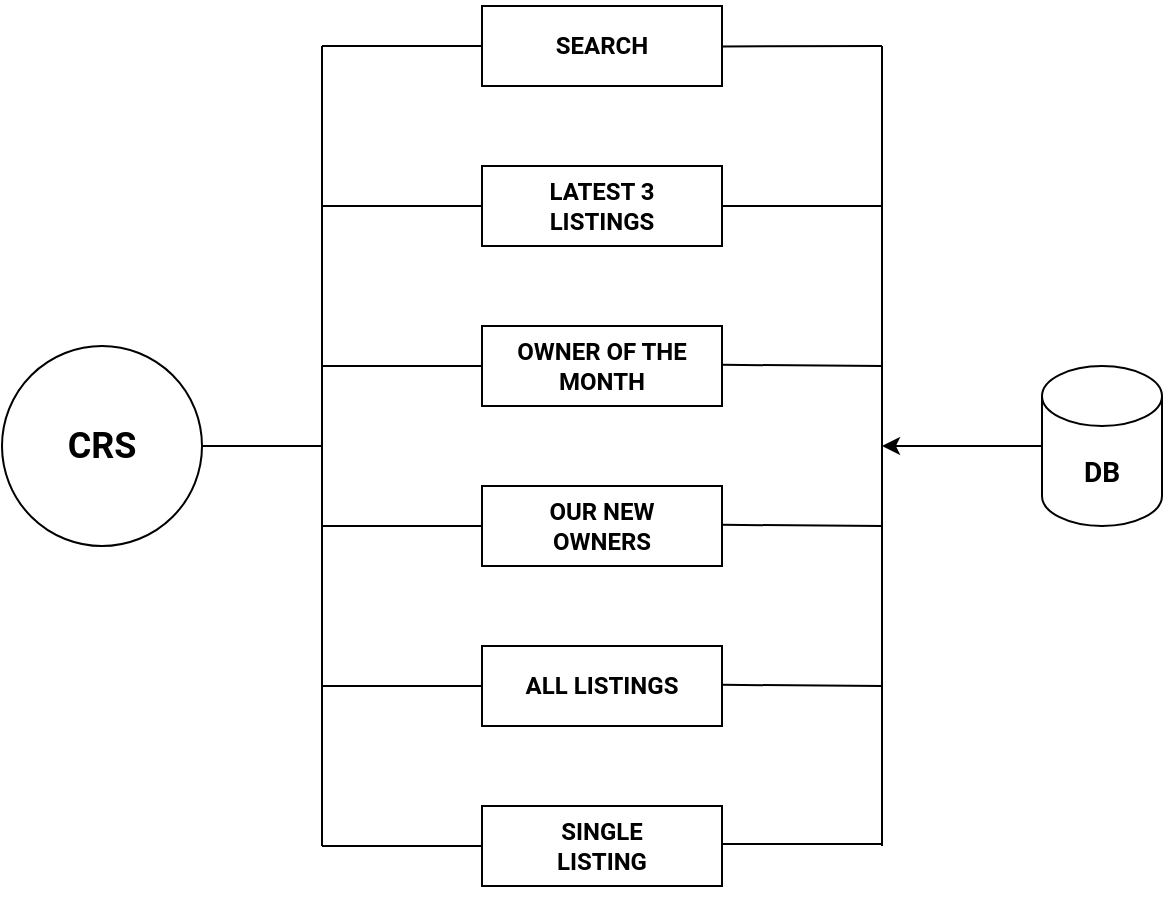 <mxfile version="15.2.9" type="github">
  <diagram name="Page-1" id="90a13364-a465-7bf4-72fc-28e22215d7a0">
    <mxGraphModel dx="1038" dy="579" grid="1" gridSize="10" guides="1" tooltips="1" connect="1" arrows="1" fold="1" page="1" pageScale="1.5" pageWidth="1169" pageHeight="826" background="none" math="0" shadow="0">
      <root>
        <mxCell id="0" style=";html=1;" />
        <mxCell id="1" style=";html=1;" parent="0" />
        <mxCell id="_ACVbjb4rTPhQJA2rkIT-1" value="&lt;h2&gt;&lt;font face=&quot;roboto&quot; data-font-src=&quot;https://fonts.googleapis.com/css?family=roboto&quot;&gt;CRS&lt;/font&gt;&lt;/h2&gt;" style="ellipse;whiteSpace=wrap;html=1;aspect=fixed;" vertex="1" parent="1">
          <mxGeometry x="480" y="350" width="100" height="100" as="geometry" />
        </mxCell>
        <mxCell id="_ACVbjb4rTPhQJA2rkIT-3" value="" style="endArrow=none;html=1;" edge="1" parent="1">
          <mxGeometry width="50" height="50" relative="1" as="geometry">
            <mxPoint x="580" y="400" as="sourcePoint" />
            <mxPoint x="640" y="400" as="targetPoint" />
          </mxGeometry>
        </mxCell>
        <mxCell id="_ACVbjb4rTPhQJA2rkIT-4" value="" style="endArrow=none;html=1;" edge="1" parent="1">
          <mxGeometry width="50" height="50" relative="1" as="geometry">
            <mxPoint x="640" y="600" as="sourcePoint" />
            <mxPoint x="640" y="200" as="targetPoint" />
          </mxGeometry>
        </mxCell>
        <mxCell id="_ACVbjb4rTPhQJA2rkIT-5" value="" style="endArrow=none;html=1;" edge="1" parent="1">
          <mxGeometry width="50" height="50" relative="1" as="geometry">
            <mxPoint x="640" y="200" as="sourcePoint" />
            <mxPoint x="720" y="200" as="targetPoint" />
          </mxGeometry>
        </mxCell>
        <mxCell id="_ACVbjb4rTPhQJA2rkIT-6" value="" style="endArrow=none;html=1;" edge="1" parent="1">
          <mxGeometry width="50" height="50" relative="1" as="geometry">
            <mxPoint x="640" y="280" as="sourcePoint" />
            <mxPoint x="720" y="280" as="targetPoint" />
          </mxGeometry>
        </mxCell>
        <mxCell id="_ACVbjb4rTPhQJA2rkIT-7" value="" style="endArrow=none;html=1;" edge="1" parent="1">
          <mxGeometry width="50" height="50" relative="1" as="geometry">
            <mxPoint x="640" y="520" as="sourcePoint" />
            <mxPoint x="720" y="520" as="targetPoint" />
          </mxGeometry>
        </mxCell>
        <mxCell id="_ACVbjb4rTPhQJA2rkIT-8" value="" style="endArrow=none;html=1;" edge="1" parent="1">
          <mxGeometry width="50" height="50" relative="1" as="geometry">
            <mxPoint x="640" y="440" as="sourcePoint" />
            <mxPoint x="720" y="440" as="targetPoint" />
          </mxGeometry>
        </mxCell>
        <mxCell id="_ACVbjb4rTPhQJA2rkIT-9" value="" style="endArrow=none;html=1;" edge="1" parent="1">
          <mxGeometry width="50" height="50" relative="1" as="geometry">
            <mxPoint x="640" y="360" as="sourcePoint" />
            <mxPoint x="720" y="360" as="targetPoint" />
          </mxGeometry>
        </mxCell>
        <mxCell id="_ACVbjb4rTPhQJA2rkIT-10" value="" style="endArrow=none;html=1;" edge="1" parent="1">
          <mxGeometry width="50" height="50" relative="1" as="geometry">
            <mxPoint x="640" y="600" as="sourcePoint" />
            <mxPoint x="720" y="600" as="targetPoint" />
          </mxGeometry>
        </mxCell>
        <mxCell id="_ACVbjb4rTPhQJA2rkIT-13" value="&lt;h4&gt;&lt;font face=&quot;roboto&quot; data-font-src=&quot;https://fonts.googleapis.com/css?family=roboto&quot;&gt;LATEST 3&lt;br&gt; LISTINGS&lt;/font&gt;&lt;/h4&gt;" style="rounded=0;whiteSpace=wrap;html=1;" vertex="1" parent="1">
          <mxGeometry x="720" y="260" width="120" height="40" as="geometry" />
        </mxCell>
        <mxCell id="_ACVbjb4rTPhQJA2rkIT-14" value="&lt;h4&gt;&lt;font face=&quot;roboto&quot; data-font-src=&quot;https://fonts.googleapis.com/css?family=roboto&quot;&gt;OWNER OF THE MONTH&lt;/font&gt;&lt;/h4&gt;" style="rounded=0;whiteSpace=wrap;html=1;" vertex="1" parent="1">
          <mxGeometry x="720" y="340" width="120" height="40" as="geometry" />
        </mxCell>
        <mxCell id="_ACVbjb4rTPhQJA2rkIT-15" value="&lt;h4&gt;&lt;font face=&quot;roboto&quot; data-font-src=&quot;https://fonts.googleapis.com/css?family=roboto&quot;&gt;OUR NEW&lt;br&gt; OWNERS&lt;/font&gt;&lt;/h4&gt;" style="rounded=0;whiteSpace=wrap;html=1;" vertex="1" parent="1">
          <mxGeometry x="720" y="420" width="120" height="40" as="geometry" />
        </mxCell>
        <mxCell id="_ACVbjb4rTPhQJA2rkIT-16" value="&lt;h4&gt;&lt;font face=&quot;roboto&quot; data-font-src=&quot;https://fonts.googleapis.com/css?family=roboto&quot;&gt;ALL LISTINGS&lt;/font&gt;&lt;/h4&gt;" style="rounded=0;whiteSpace=wrap;html=1;" vertex="1" parent="1">
          <mxGeometry x="720" y="500" width="120" height="40" as="geometry" />
        </mxCell>
        <mxCell id="_ACVbjb4rTPhQJA2rkIT-17" value="&lt;h4&gt;&lt;font face=&quot;roboto&quot; data-font-src=&quot;https://fonts.googleapis.com/css?family=roboto&quot;&gt;SINGLE&lt;br&gt; LISTING&lt;/font&gt;&lt;/h4&gt;" style="rounded=0;whiteSpace=wrap;html=1;" vertex="1" parent="1">
          <mxGeometry x="720" y="580" width="120" height="40" as="geometry" />
        </mxCell>
        <mxCell id="_ACVbjb4rTPhQJA2rkIT-18" value="" style="endArrow=none;html=1;curved=1;" edge="1" parent="1">
          <mxGeometry width="50" height="50" relative="1" as="geometry">
            <mxPoint x="920" y="600" as="sourcePoint" />
            <mxPoint x="920" y="200" as="targetPoint" />
          </mxGeometry>
        </mxCell>
        <mxCell id="_ACVbjb4rTPhQJA2rkIT-19" value="" style="endArrow=none;html=1;" edge="1" parent="1">
          <mxGeometry width="50" height="50" relative="1" as="geometry">
            <mxPoint x="840" y="200.2" as="sourcePoint" />
            <mxPoint x="920" y="200" as="targetPoint" />
          </mxGeometry>
        </mxCell>
        <mxCell id="_ACVbjb4rTPhQJA2rkIT-20" value="" style="endArrow=none;html=1;" edge="1" parent="1">
          <mxGeometry width="50" height="50" relative="1" as="geometry">
            <mxPoint x="840" y="599" as="sourcePoint" />
            <mxPoint x="920" y="599" as="targetPoint" />
          </mxGeometry>
        </mxCell>
        <mxCell id="_ACVbjb4rTPhQJA2rkIT-23" value="" style="endArrow=none;html=1;exitX=1;exitY=0.5;exitDx=0;exitDy=0;" edge="1" parent="1" source="_ACVbjb4rTPhQJA2rkIT-13">
          <mxGeometry width="50" height="50" relative="1" as="geometry">
            <mxPoint x="850" y="280" as="sourcePoint" />
            <mxPoint x="920" y="280" as="targetPoint" />
          </mxGeometry>
        </mxCell>
        <mxCell id="_ACVbjb4rTPhQJA2rkIT-24" value="" style="endArrow=none;html=1;" edge="1" parent="1">
          <mxGeometry width="50" height="50" relative="1" as="geometry">
            <mxPoint x="840" y="359.41" as="sourcePoint" />
            <mxPoint x="920" y="360" as="targetPoint" />
          </mxGeometry>
        </mxCell>
        <mxCell id="_ACVbjb4rTPhQJA2rkIT-25" value="" style="endArrow=none;html=1;" edge="1" parent="1">
          <mxGeometry width="50" height="50" relative="1" as="geometry">
            <mxPoint x="840" y="439.41" as="sourcePoint" />
            <mxPoint x="920" y="440" as="targetPoint" />
          </mxGeometry>
        </mxCell>
        <mxCell id="_ACVbjb4rTPhQJA2rkIT-26" value="" style="endArrow=none;html=1;" edge="1" parent="1">
          <mxGeometry width="50" height="50" relative="1" as="geometry">
            <mxPoint x="840" y="519.41" as="sourcePoint" />
            <mxPoint x="920" y="520" as="targetPoint" />
          </mxGeometry>
        </mxCell>
        <mxCell id="_ACVbjb4rTPhQJA2rkIT-29" value="&lt;h4&gt;&lt;font face=&quot;roboto&quot; data-font-src=&quot;https://fonts.googleapis.com/css?family=roboto&quot;&gt;SEARCH&lt;/font&gt;&lt;/h4&gt;" style="rounded=0;whiteSpace=wrap;html=1;" vertex="1" parent="1">
          <mxGeometry x="720" y="180" width="120" height="40" as="geometry" />
        </mxCell>
        <mxCell id="_ACVbjb4rTPhQJA2rkIT-30" value="&lt;h3&gt;&lt;font face=&quot;roboto&quot; data-font-src=&quot;https://fonts.googleapis.com/css?family=roboto&quot;&gt;DB&lt;/font&gt;&lt;/h3&gt;" style="shape=cylinder3;whiteSpace=wrap;html=1;boundedLbl=1;backgroundOutline=1;size=15;rounded=0;" vertex="1" parent="1">
          <mxGeometry x="1000" y="360" width="60" height="80" as="geometry" />
        </mxCell>
        <mxCell id="_ACVbjb4rTPhQJA2rkIT-33" value="" style="edgeStyle=orthogonalEdgeStyle;curved=1;orthogonalLoop=1;jettySize=auto;html=1;" edge="1" parent="1">
          <mxGeometry relative="1" as="geometry">
            <mxPoint x="1000" y="400" as="sourcePoint" />
            <mxPoint x="920" y="400" as="targetPoint" />
          </mxGeometry>
        </mxCell>
      </root>
    </mxGraphModel>
  </diagram>
</mxfile>

